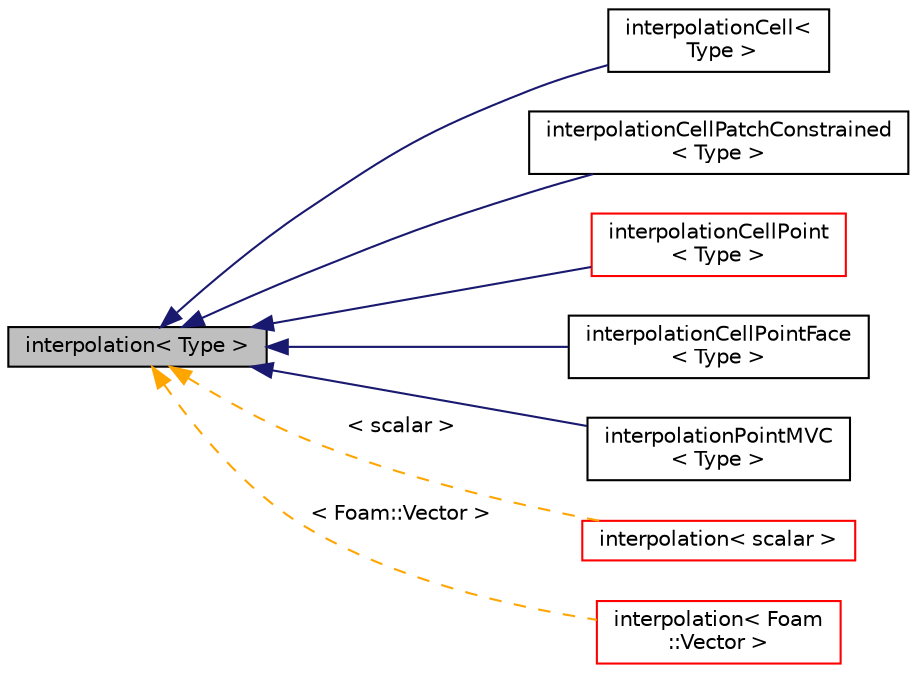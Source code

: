 digraph "interpolation&lt; Type &gt;"
{
  bgcolor="transparent";
  edge [fontname="Helvetica",fontsize="10",labelfontname="Helvetica",labelfontsize="10"];
  node [fontname="Helvetica",fontsize="10",shape=record];
  rankdir="LR";
  Node1 [label="interpolation\< Type \>",height=0.2,width=0.4,color="black", fillcolor="grey75", style="filled", fontcolor="black"];
  Node1 -> Node2 [dir="back",color="midnightblue",fontsize="10",style="solid",fontname="Helvetica"];
  Node2 [label="interpolationCell\<\l Type \>",height=0.2,width=0.4,color="black",URL="$a01153.html",tooltip="Uses the cell value for any point in the cell. "];
  Node1 -> Node3 [dir="back",color="midnightblue",fontsize="10",style="solid",fontname="Helvetica"];
  Node3 [label="interpolationCellPatchConstrained\l\< Type \>",height=0.2,width=0.4,color="black",URL="$a01154.html",tooltip="Uses the cell value for any point in the cell apart from a boundary face where it uses the boundary v..."];
  Node1 -> Node4 [dir="back",color="midnightblue",fontsize="10",style="solid",fontname="Helvetica"];
  Node4 [label="interpolationCellPoint\l\< Type \>",height=0.2,width=0.4,color="red",URL="$a01155.html",tooltip="Given cell centre values and point (vertex) values decompose into tetrahedra and linear interpolate w..."];
  Node1 -> Node5 [dir="back",color="midnightblue",fontsize="10",style="solid",fontname="Helvetica"];
  Node5 [label="interpolationCellPointFace\l\< Type \>",height=0.2,width=0.4,color="black",URL="$a01156.html",tooltip="Foam::interpolationCellPointFace. "];
  Node1 -> Node6 [dir="back",color="midnightblue",fontsize="10",style="solid",fontname="Helvetica"];
  Node6 [label="interpolationPointMVC\l\< Type \>",height=0.2,width=0.4,color="black",URL="$a01159.html",tooltip="Given cell centre values interpolates to vertices and uses these to do a Mean Value Coordinates inter..."];
  Node1 -> Node7 [dir="back",color="orange",fontsize="10",style="dashed",label=" \< scalar \>" ,fontname="Helvetica"];
  Node7 [label="interpolation\< scalar \>",height=0.2,width=0.4,color="red",URL="$a01151.html"];
  Node1 -> Node8 [dir="back",color="orange",fontsize="10",style="dashed",label=" \< Foam::Vector \>" ,fontname="Helvetica"];
  Node8 [label="interpolation\< Foam\l::Vector \>",height=0.2,width=0.4,color="red",URL="$a01151.html"];
}
